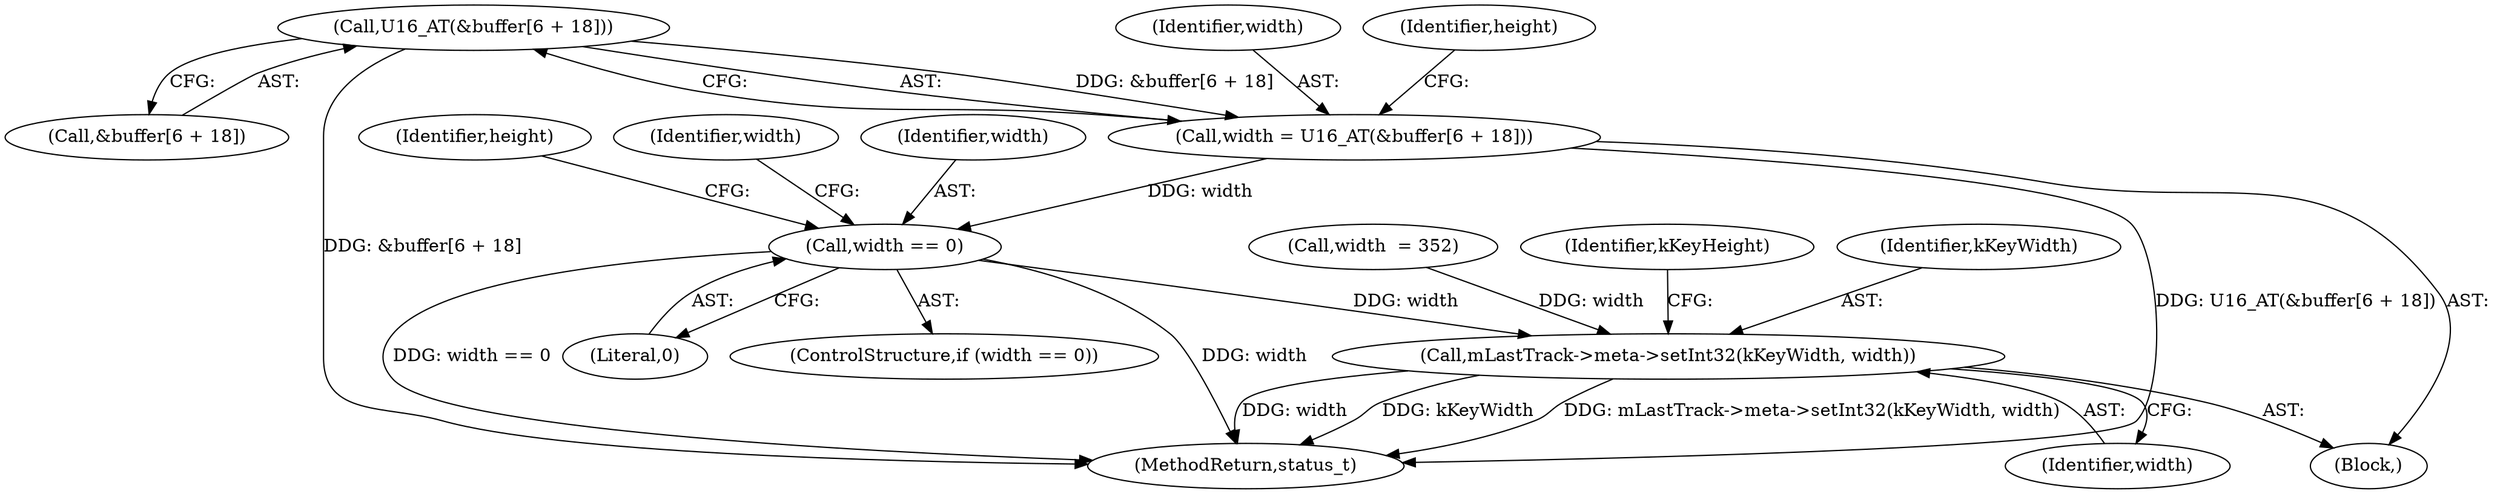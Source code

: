 digraph "0_Android_8a3a2f6ea7defe1a81bb32b3c9f3537f84749b9d@array" {
"1002049" [label="(Call,U16_AT(&buffer[6 + 18]))"];
"1002047" [label="(Call,width = U16_AT(&buffer[6 + 18]))"];
"1002067" [label="(Call,width == 0)"];
"1002099" [label="(Call,mLastTrack->meta->setInt32(kKeyWidth, width))"];
"1002067" [label="(Call,width == 0)"];
"1002068" [label="(Identifier,width)"];
"1002070" [label="(Call,width  = 352)"];
"1002099" [label="(Call,mLastTrack->meta->setInt32(kKeyWidth, width))"];
"1002075" [label="(Identifier,height)"];
"1002101" [label="(Identifier,width)"];
"1002048" [label="(Identifier,width)"];
"1002049" [label="(Call,U16_AT(&buffer[6 + 18]))"];
"1002071" [label="(Identifier,width)"];
"1002069" [label="(Literal,0)"];
"1002012" [label="(Block,)"];
"1002103" [label="(Identifier,kKeyHeight)"];
"1002058" [label="(Identifier,height)"];
"1002100" [label="(Identifier,kKeyWidth)"];
"1002066" [label="(ControlStructure,if (width == 0))"];
"1002047" [label="(Call,width = U16_AT(&buffer[6 + 18]))"];
"1002050" [label="(Call,&buffer[6 + 18])"];
"1003903" [label="(MethodReturn,status_t)"];
"1002049" -> "1002047"  [label="AST: "];
"1002049" -> "1002050"  [label="CFG: "];
"1002050" -> "1002049"  [label="AST: "];
"1002047" -> "1002049"  [label="CFG: "];
"1002049" -> "1003903"  [label="DDG: &buffer[6 + 18]"];
"1002049" -> "1002047"  [label="DDG: &buffer[6 + 18]"];
"1002047" -> "1002012"  [label="AST: "];
"1002048" -> "1002047"  [label="AST: "];
"1002058" -> "1002047"  [label="CFG: "];
"1002047" -> "1003903"  [label="DDG: U16_AT(&buffer[6 + 18])"];
"1002047" -> "1002067"  [label="DDG: width"];
"1002067" -> "1002066"  [label="AST: "];
"1002067" -> "1002069"  [label="CFG: "];
"1002068" -> "1002067"  [label="AST: "];
"1002069" -> "1002067"  [label="AST: "];
"1002071" -> "1002067"  [label="CFG: "];
"1002075" -> "1002067"  [label="CFG: "];
"1002067" -> "1003903"  [label="DDG: width == 0"];
"1002067" -> "1003903"  [label="DDG: width"];
"1002067" -> "1002099"  [label="DDG: width"];
"1002099" -> "1002012"  [label="AST: "];
"1002099" -> "1002101"  [label="CFG: "];
"1002100" -> "1002099"  [label="AST: "];
"1002101" -> "1002099"  [label="AST: "];
"1002103" -> "1002099"  [label="CFG: "];
"1002099" -> "1003903"  [label="DDG: kKeyWidth"];
"1002099" -> "1003903"  [label="DDG: mLastTrack->meta->setInt32(kKeyWidth, width)"];
"1002099" -> "1003903"  [label="DDG: width"];
"1002070" -> "1002099"  [label="DDG: width"];
}
